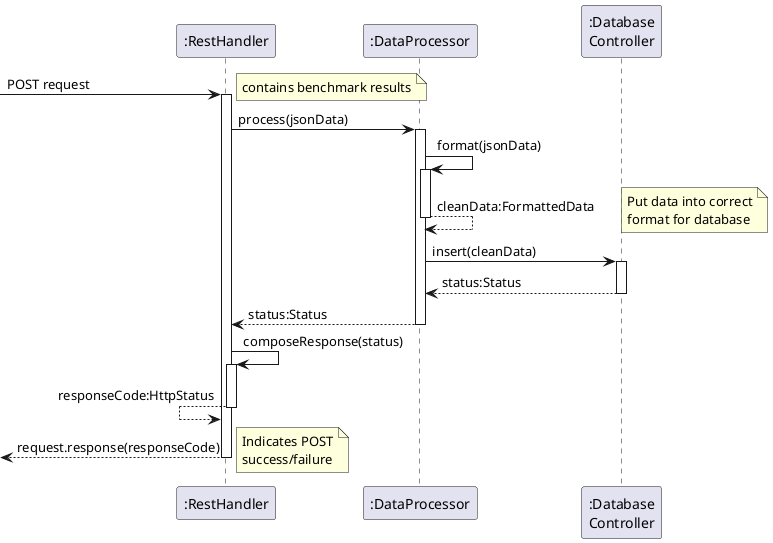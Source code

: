 @startuml fr4

skinparam responseMessageBelowArrow true

participant ":RestHandler" as rh
participant ":DataProcessor" as dp
participant ":Database\nController" as db


-> rh ++: POST request
note left: contains benchmark results

rh -> dp ++: process(jsonData)
dp -> dp ++: format(jsonData)
dp --> dp --: cleanData:FormattedData

note right: Put data into correct\nformat for database

dp -> db ++: insert(cleanData)
db --> dp --: status:Status
dp --> rh --: status:Status
rh -> rh ++: composeResponse(status)
rh <-- rh --: responseCode:HttpStatus

<-- rh --: request.response(responseCode)
note left: Indicates POST\nsuccess/failure

@enduml
